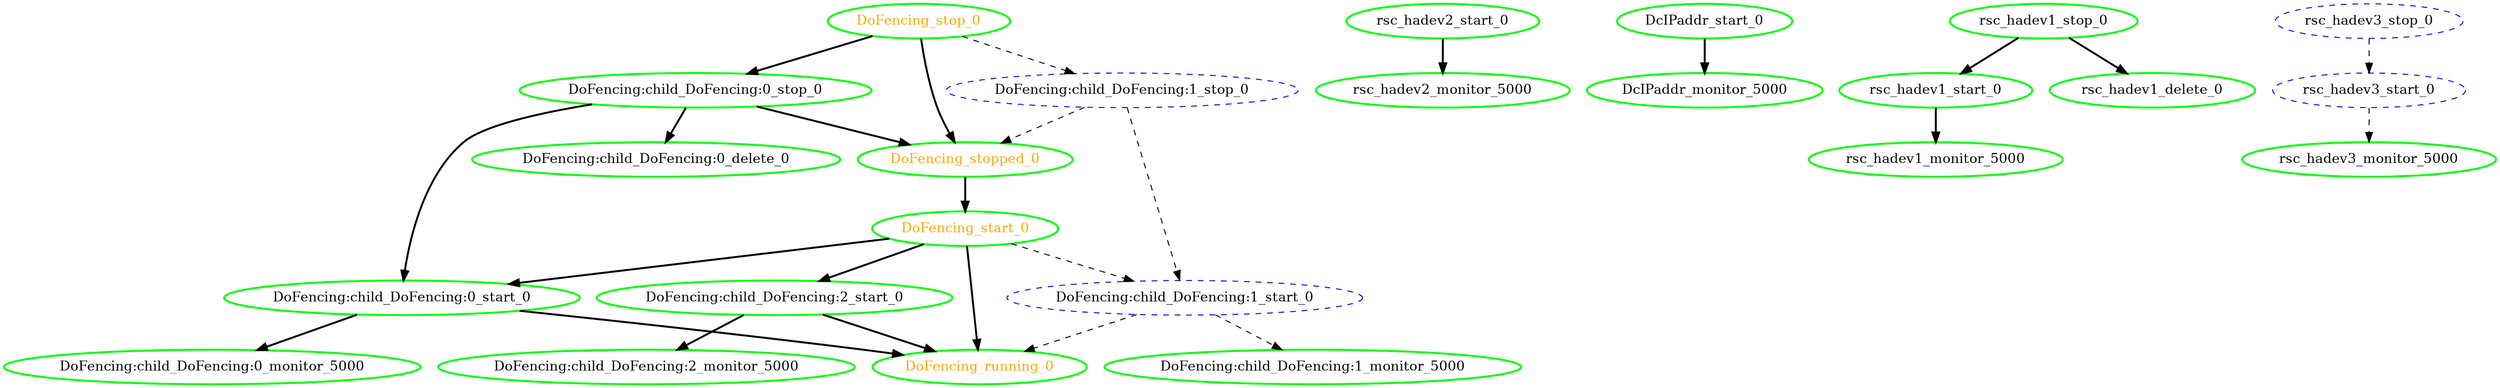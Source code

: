 digraph "g" {
	size = "30,30"
"DoFencing:child_DoFencing:0_monitor_5000" [ tooltip="hadev1" style=bold color="green" fontcolor="black" ]
"rsc_hadev2_start_0" [ tooltip="hadev2" style=bold color="green" fontcolor="black" ]
"DcIPaddr_start_0" [ tooltip="hadev2" style=bold color="green" fontcolor="black" ]
"rsc_hadev1_monitor_5000" [ tooltip="hadev1" style=bold color="green" fontcolor="black" ]
"DoFencing:child_DoFencing:1_monitor_5000" [ tooltip="hadev3" style=bold color="green" fontcolor="black" ]
"rsc_hadev3_monitor_5000" [ tooltip="hadev3" style=bold color="green" fontcolor="black" ]
"DcIPaddr_monitor_5000" [ tooltip="hadev2" style=bold color="green" fontcolor="black" ]
"rsc_hadev1_stop_0" [ tooltip="hadev3" style=bold color="green" fontcolor="black" ]
"rsc_hadev1_start_0" [ tooltip="hadev1" style=bold color="green" fontcolor="black" ]
"rsc_hadev1_delete_0" [ tooltip="hadev3" style=bold color="green" fontcolor="black" ]
"rsc_hadev2_monitor_5000" [ tooltip="hadev2" style=bold color="green" fontcolor="black" ]
"rsc_hadev3_stop_0" [ style="dashed" color="blue" fontcolor="black" ]
"rsc_hadev3_start_0" [ style="dashed" color="blue" fontcolor="black" ]
"DoFencing:child_DoFencing:0_stop_0" [ tooltip="hadev2" style=bold color="green" fontcolor="black" ]
"DoFencing:child_DoFencing:0_start_0" [ tooltip="hadev1" style=bold color="green" fontcolor="black" ]
"DoFencing:child_DoFencing:0_delete_0" [ tooltip="hadev2" style=bold color="green" fontcolor="black" ]
"DoFencing:child_DoFencing:1_stop_0" [ style="dashed" color="blue" fontcolor="black" ]
"DoFencing:child_DoFencing:1_start_0" [ style="dashed" color="blue" fontcolor="black" ]
"DoFencing:child_DoFencing:2_start_0" [ tooltip="hadev2" style=bold color="green" fontcolor="black" ]
"DoFencing:child_DoFencing:2_monitor_5000" [ tooltip="hadev2" style=bold color="green" fontcolor="black" ]
"DoFencing_start_0" [ tooltip="" style=bold color="green" fontcolor="orange" ]
"DoFencing_running_0" [ tooltip="" style=bold color="green" fontcolor="orange" ]
"DoFencing_stop_0" [ tooltip="" style=bold color="green" fontcolor="orange" ]
"DoFencing_stopped_0" [ tooltip="" style=bold color="green" fontcolor="orange" ]
"DoFencing:child_DoFencing:0_start_0" -> "DoFencing:child_DoFencing:0_monitor_5000" [ style = bold]
"rsc_hadev1_start_0" -> "rsc_hadev1_monitor_5000" [ style = bold]
"DoFencing:child_DoFencing:1_start_0" -> "DoFencing:child_DoFencing:1_monitor_5000" [ style = dashed]
"rsc_hadev3_start_0" -> "rsc_hadev3_monitor_5000" [ style = dashed]
"DcIPaddr_start_0" -> "DcIPaddr_monitor_5000" [ style = bold]
"rsc_hadev1_stop_0" -> "rsc_hadev1_start_0" [ style = bold]
"rsc_hadev1_stop_0" -> "rsc_hadev1_delete_0" [ style = bold]
"rsc_hadev2_start_0" -> "rsc_hadev2_monitor_5000" [ style = bold]
"rsc_hadev3_stop_0" -> "rsc_hadev3_start_0" [ style = dashed]
"DoFencing_stop_0" -> "DoFencing:child_DoFencing:0_stop_0" [ style = bold]
"DoFencing:child_DoFencing:0_stop_0" -> "DoFencing:child_DoFencing:0_start_0" [ style = bold]
"DoFencing_start_0" -> "DoFencing:child_DoFencing:0_start_0" [ style = bold]
"DoFencing:child_DoFencing:0_stop_0" -> "DoFencing:child_DoFencing:0_delete_0" [ style = bold]
"DoFencing_stop_0" -> "DoFencing:child_DoFencing:1_stop_0" [ style = dashed]
"DoFencing:child_DoFencing:1_stop_0" -> "DoFencing:child_DoFencing:1_start_0" [ style = dashed]
"DoFencing_start_0" -> "DoFencing:child_DoFencing:1_start_0" [ style = dashed]
"DoFencing_start_0" -> "DoFencing:child_DoFencing:2_start_0" [ style = bold]
"DoFencing:child_DoFencing:2_start_0" -> "DoFencing:child_DoFencing:2_monitor_5000" [ style = bold]
"DoFencing_stopped_0" -> "DoFencing_start_0" [ style = bold]
"DoFencing:child_DoFencing:0_start_0" -> "DoFencing_running_0" [ style = bold]
"DoFencing:child_DoFencing:1_start_0" -> "DoFencing_running_0" [ style = dashed]
"DoFencing:child_DoFencing:2_start_0" -> "DoFencing_running_0" [ style = bold]
"DoFencing_start_0" -> "DoFencing_running_0" [ style = bold]
"DoFencing:child_DoFencing:0_stop_0" -> "DoFencing_stopped_0" [ style = bold]
"DoFencing:child_DoFencing:1_stop_0" -> "DoFencing_stopped_0" [ style = dashed]
"DoFencing_stop_0" -> "DoFencing_stopped_0" [ style = bold]
}
